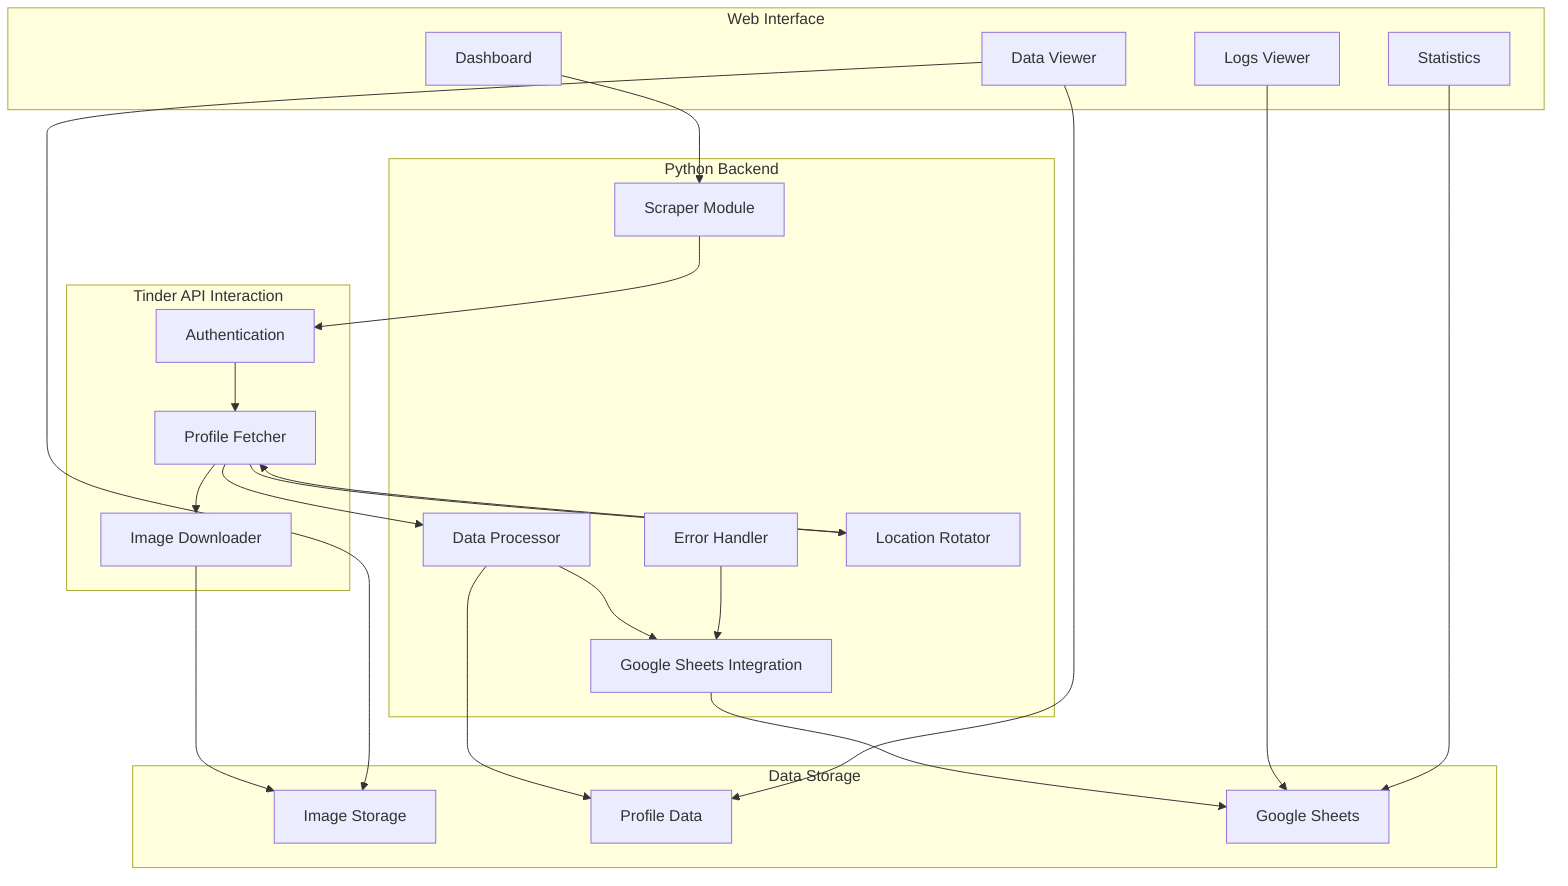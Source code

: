 flowchart TB
    subgraph Frontend["Web Interface"]
        Dashboard["Dashboard"]
        DataViewer["Data Viewer"]
        LogsViewer["Logs Viewer"]
        StatsViewer["Statistics"]
    end

    subgraph Backend["Python Backend"]
        ScraperModule["Scraper Module"]
        DataProcessor["Data Processor"]
        GoogleIntegration["Google Sheets Integration"]
        ErrorHandler["Error Handler"]
        LocationRotator["Location Rotator"]
    end

    subgraph DataStorage["Data Storage"]
        ImageStorage["Image Storage"]
        ProfileData["Profile Data"]
        GoogleSheets["Google Sheets"]
    end
    
    subgraph TinderAPI["Tinder API Interaction"]
        AuthModule["Authentication"]
        ProfileFetcher["Profile Fetcher"]
        ImageDownloader["Image Downloader"]
    end

    Dashboard --> ScraperModule
    ScraperModule --> AuthModule
    AuthModule --> ProfileFetcher
    ProfileFetcher --> LocationRotator
    LocationRotator --> ProfileFetcher
    ProfileFetcher --> ImageDownloader
    ImageDownloader --> ImageStorage
    ProfileFetcher --> DataProcessor
    DataProcessor --> ProfileData
    DataProcessor --> GoogleIntegration
    GoogleIntegration --> GoogleSheets
    ErrorHandler --> GoogleIntegration
    
    DataViewer --> ProfileData
    DataViewer --> ImageStorage
    LogsViewer --> GoogleSheets
    StatsViewer --> GoogleSheets